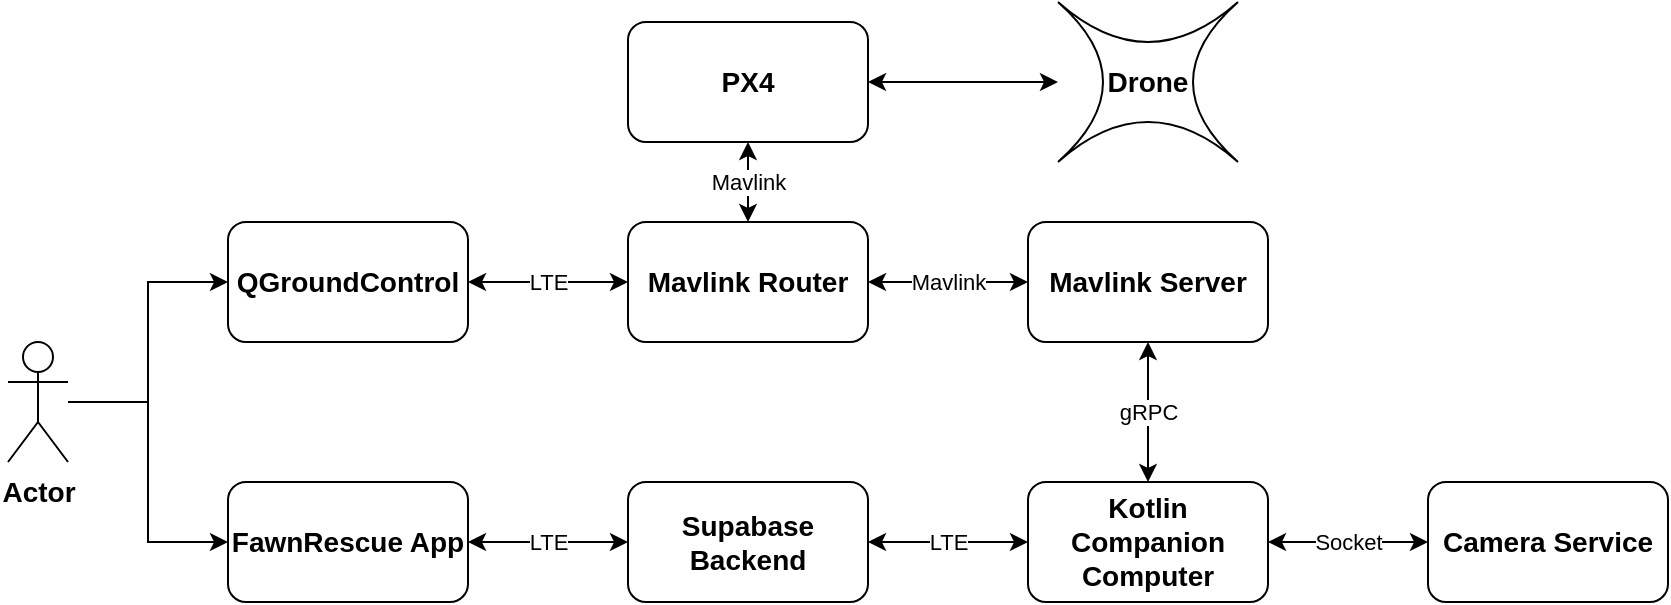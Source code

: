 <mxfile version="24.0.5" type="github">
  <diagram id="C5RBs43oDa-KdzZeNtuy" name="Page-1">
    <mxGraphModel dx="2261" dy="738" grid="1" gridSize="10" guides="1" tooltips="1" connect="1" arrows="1" fold="1" page="1" pageScale="1" pageWidth="827" pageHeight="1169" math="0" shadow="0">
      <root>
        <mxCell id="WIyWlLk6GJQsqaUBKTNV-0" />
        <mxCell id="WIyWlLk6GJQsqaUBKTNV-1" parent="WIyWlLk6GJQsqaUBKTNV-0" />
        <mxCell id="EKvcMYnbPTuFiUc2t8E_-36" style="edgeStyle=orthogonalEdgeStyle;rounded=0;orthogonalLoop=1;jettySize=auto;html=1;" edge="1" parent="WIyWlLk6GJQsqaUBKTNV-1" source="EKvcMYnbPTuFiUc2t8E_-3" target="EKvcMYnbPTuFiUc2t8E_-20">
          <mxGeometry relative="1" as="geometry" />
        </mxCell>
        <mxCell id="EKvcMYnbPTuFiUc2t8E_-37" style="edgeStyle=orthogonalEdgeStyle;rounded=0;orthogonalLoop=1;jettySize=auto;html=1;entryX=0;entryY=0.5;entryDx=0;entryDy=0;" edge="1" parent="WIyWlLk6GJQsqaUBKTNV-1" source="EKvcMYnbPTuFiUc2t8E_-3" target="EKvcMYnbPTuFiUc2t8E_-15">
          <mxGeometry relative="1" as="geometry" />
        </mxCell>
        <mxCell id="EKvcMYnbPTuFiUc2t8E_-3" value="Actor" style="shape=umlActor;verticalLabelPosition=bottom;verticalAlign=top;html=1;outlineConnect=0;fontStyle=1;fontSize=14;" vertex="1" parent="WIyWlLk6GJQsqaUBKTNV-1">
          <mxGeometry x="-540" y="260" width="30" height="60" as="geometry" />
        </mxCell>
        <mxCell id="EKvcMYnbPTuFiUc2t8E_-31" style="edgeStyle=orthogonalEdgeStyle;rounded=0;orthogonalLoop=1;jettySize=auto;html=1;startArrow=classic;startFill=1;" edge="1" parent="WIyWlLk6GJQsqaUBKTNV-1" source="EKvcMYnbPTuFiUc2t8E_-4" target="EKvcMYnbPTuFiUc2t8E_-8">
          <mxGeometry relative="1" as="geometry" />
        </mxCell>
        <mxCell id="EKvcMYnbPTuFiUc2t8E_-4" value="Drone" style="shape=switch;whiteSpace=wrap;html=1;fontStyle=1;fontSize=14;" vertex="1" parent="WIyWlLk6GJQsqaUBKTNV-1">
          <mxGeometry x="-15" y="90" width="90" height="80" as="geometry" />
        </mxCell>
        <mxCell id="EKvcMYnbPTuFiUc2t8E_-24" value="Mavlink" style="edgeStyle=orthogonalEdgeStyle;rounded=0;orthogonalLoop=1;jettySize=auto;html=1;entryX=0.5;entryY=0;entryDx=0;entryDy=0;startArrow=classic;startFill=1;" edge="1" parent="WIyWlLk6GJQsqaUBKTNV-1" source="EKvcMYnbPTuFiUc2t8E_-8" target="EKvcMYnbPTuFiUc2t8E_-22">
          <mxGeometry relative="1" as="geometry" />
        </mxCell>
        <mxCell id="EKvcMYnbPTuFiUc2t8E_-8" value="&lt;div style=&quot;font-size: 14px;&quot;&gt;PX4&lt;/div&gt;" style="rounded=1;whiteSpace=wrap;html=1;fontStyle=1;fontSize=14;" vertex="1" parent="WIyWlLk6GJQsqaUBKTNV-1">
          <mxGeometry x="-230" y="100" width="120" height="60" as="geometry" />
        </mxCell>
        <mxCell id="EKvcMYnbPTuFiUc2t8E_-35" value="Socket" style="edgeStyle=orthogonalEdgeStyle;rounded=0;orthogonalLoop=1;jettySize=auto;html=1;startArrow=classic;startFill=1;" edge="1" parent="WIyWlLk6GJQsqaUBKTNV-1" source="EKvcMYnbPTuFiUc2t8E_-10" target="EKvcMYnbPTuFiUc2t8E_-19">
          <mxGeometry relative="1" as="geometry" />
        </mxCell>
        <mxCell id="EKvcMYnbPTuFiUc2t8E_-10" value="Kotlin Companion Computer" style="rounded=1;whiteSpace=wrap;html=1;fontStyle=1;fontSize=14;" vertex="1" parent="WIyWlLk6GJQsqaUBKTNV-1">
          <mxGeometry x="-30" y="330" width="120" height="60" as="geometry" />
        </mxCell>
        <mxCell id="EKvcMYnbPTuFiUc2t8E_-29" value="LTE" style="edgeStyle=orthogonalEdgeStyle;rounded=0;orthogonalLoop=1;jettySize=auto;html=1;entryX=0;entryY=0.5;entryDx=0;entryDy=0;startArrow=classic;startFill=1;" edge="1" parent="WIyWlLk6GJQsqaUBKTNV-1" source="EKvcMYnbPTuFiUc2t8E_-12" target="EKvcMYnbPTuFiUc2t8E_-10">
          <mxGeometry relative="1" as="geometry" />
        </mxCell>
        <mxCell id="EKvcMYnbPTuFiUc2t8E_-12" value="Supabase Backend" style="rounded=1;whiteSpace=wrap;html=1;fontStyle=1;fontSize=14;" vertex="1" parent="WIyWlLk6GJQsqaUBKTNV-1">
          <mxGeometry x="-230" y="330" width="120" height="60" as="geometry" />
        </mxCell>
        <mxCell id="EKvcMYnbPTuFiUc2t8E_-23" value="LTE" style="edgeStyle=orthogonalEdgeStyle;rounded=0;orthogonalLoop=1;jettySize=auto;html=1;startArrow=classic;startFill=1;" edge="1" parent="WIyWlLk6GJQsqaUBKTNV-1" source="EKvcMYnbPTuFiUc2t8E_-15" target="EKvcMYnbPTuFiUc2t8E_-12">
          <mxGeometry relative="1" as="geometry" />
        </mxCell>
        <mxCell id="EKvcMYnbPTuFiUc2t8E_-15" value="FawnRescue App" style="rounded=1;whiteSpace=wrap;html=1;fontStyle=1;fontSize=14;" vertex="1" parent="WIyWlLk6GJQsqaUBKTNV-1">
          <mxGeometry x="-430" y="330" width="120" height="60" as="geometry" />
        </mxCell>
        <mxCell id="EKvcMYnbPTuFiUc2t8E_-28" value="gRPC" style="edgeStyle=orthogonalEdgeStyle;rounded=0;orthogonalLoop=1;jettySize=auto;html=1;entryX=0.5;entryY=0;entryDx=0;entryDy=0;startArrow=classic;startFill=1;" edge="1" parent="WIyWlLk6GJQsqaUBKTNV-1" source="EKvcMYnbPTuFiUc2t8E_-17" target="EKvcMYnbPTuFiUc2t8E_-10">
          <mxGeometry relative="1" as="geometry" />
        </mxCell>
        <mxCell id="EKvcMYnbPTuFiUc2t8E_-17" value="Mavlink Server" style="rounded=1;whiteSpace=wrap;html=1;fontStyle=1;fontSize=14;" vertex="1" parent="WIyWlLk6GJQsqaUBKTNV-1">
          <mxGeometry x="-30" y="200" width="120" height="60" as="geometry" />
        </mxCell>
        <mxCell id="EKvcMYnbPTuFiUc2t8E_-19" value="Camera Service" style="rounded=1;whiteSpace=wrap;html=1;fontStyle=1;fontSize=14;" vertex="1" parent="WIyWlLk6GJQsqaUBKTNV-1">
          <mxGeometry x="170" y="330" width="120" height="60" as="geometry" />
        </mxCell>
        <mxCell id="EKvcMYnbPTuFiUc2t8E_-20" value="QGroundControl" style="rounded=1;whiteSpace=wrap;html=1;fontStyle=1;fontSize=14;" vertex="1" parent="WIyWlLk6GJQsqaUBKTNV-1">
          <mxGeometry x="-430" y="200" width="120" height="60" as="geometry" />
        </mxCell>
        <mxCell id="EKvcMYnbPTuFiUc2t8E_-26" value="LTE" style="edgeStyle=orthogonalEdgeStyle;rounded=0;orthogonalLoop=1;jettySize=auto;html=1;entryX=1;entryY=0.5;entryDx=0;entryDy=0;startArrow=classic;startFill=1;" edge="1" parent="WIyWlLk6GJQsqaUBKTNV-1" source="EKvcMYnbPTuFiUc2t8E_-22" target="EKvcMYnbPTuFiUc2t8E_-20">
          <mxGeometry relative="1" as="geometry" />
        </mxCell>
        <mxCell id="EKvcMYnbPTuFiUc2t8E_-27" value="Mavlink" style="edgeStyle=orthogonalEdgeStyle;rounded=0;orthogonalLoop=1;jettySize=auto;html=1;startArrow=classic;startFill=1;" edge="1" parent="WIyWlLk6GJQsqaUBKTNV-1" source="EKvcMYnbPTuFiUc2t8E_-22" target="EKvcMYnbPTuFiUc2t8E_-17">
          <mxGeometry relative="1" as="geometry" />
        </mxCell>
        <mxCell id="EKvcMYnbPTuFiUc2t8E_-22" value="Mavlink Router" style="rounded=1;whiteSpace=wrap;html=1;fontStyle=1;fontSize=14;" vertex="1" parent="WIyWlLk6GJQsqaUBKTNV-1">
          <mxGeometry x="-230" y="200" width="120" height="60" as="geometry" />
        </mxCell>
      </root>
    </mxGraphModel>
  </diagram>
</mxfile>
